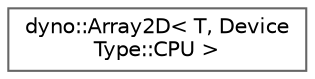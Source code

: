digraph "Graphical Class Hierarchy"
{
 // LATEX_PDF_SIZE
  bgcolor="transparent";
  edge [fontname=Helvetica,fontsize=10,labelfontname=Helvetica,labelfontsize=10];
  node [fontname=Helvetica,fontsize=10,shape=box,height=0.2,width=0.4];
  rankdir="LR";
  Node0 [id="Node000000",label="dyno::Array2D\< T, Device\lType::CPU \>",height=0.2,width=0.4,color="grey40", fillcolor="white", style="filled",URL="$classdyno_1_1_array2_d_3_01_t_00_01_device_type_1_1_c_p_u_01_4.html",tooltip=" "];
}
